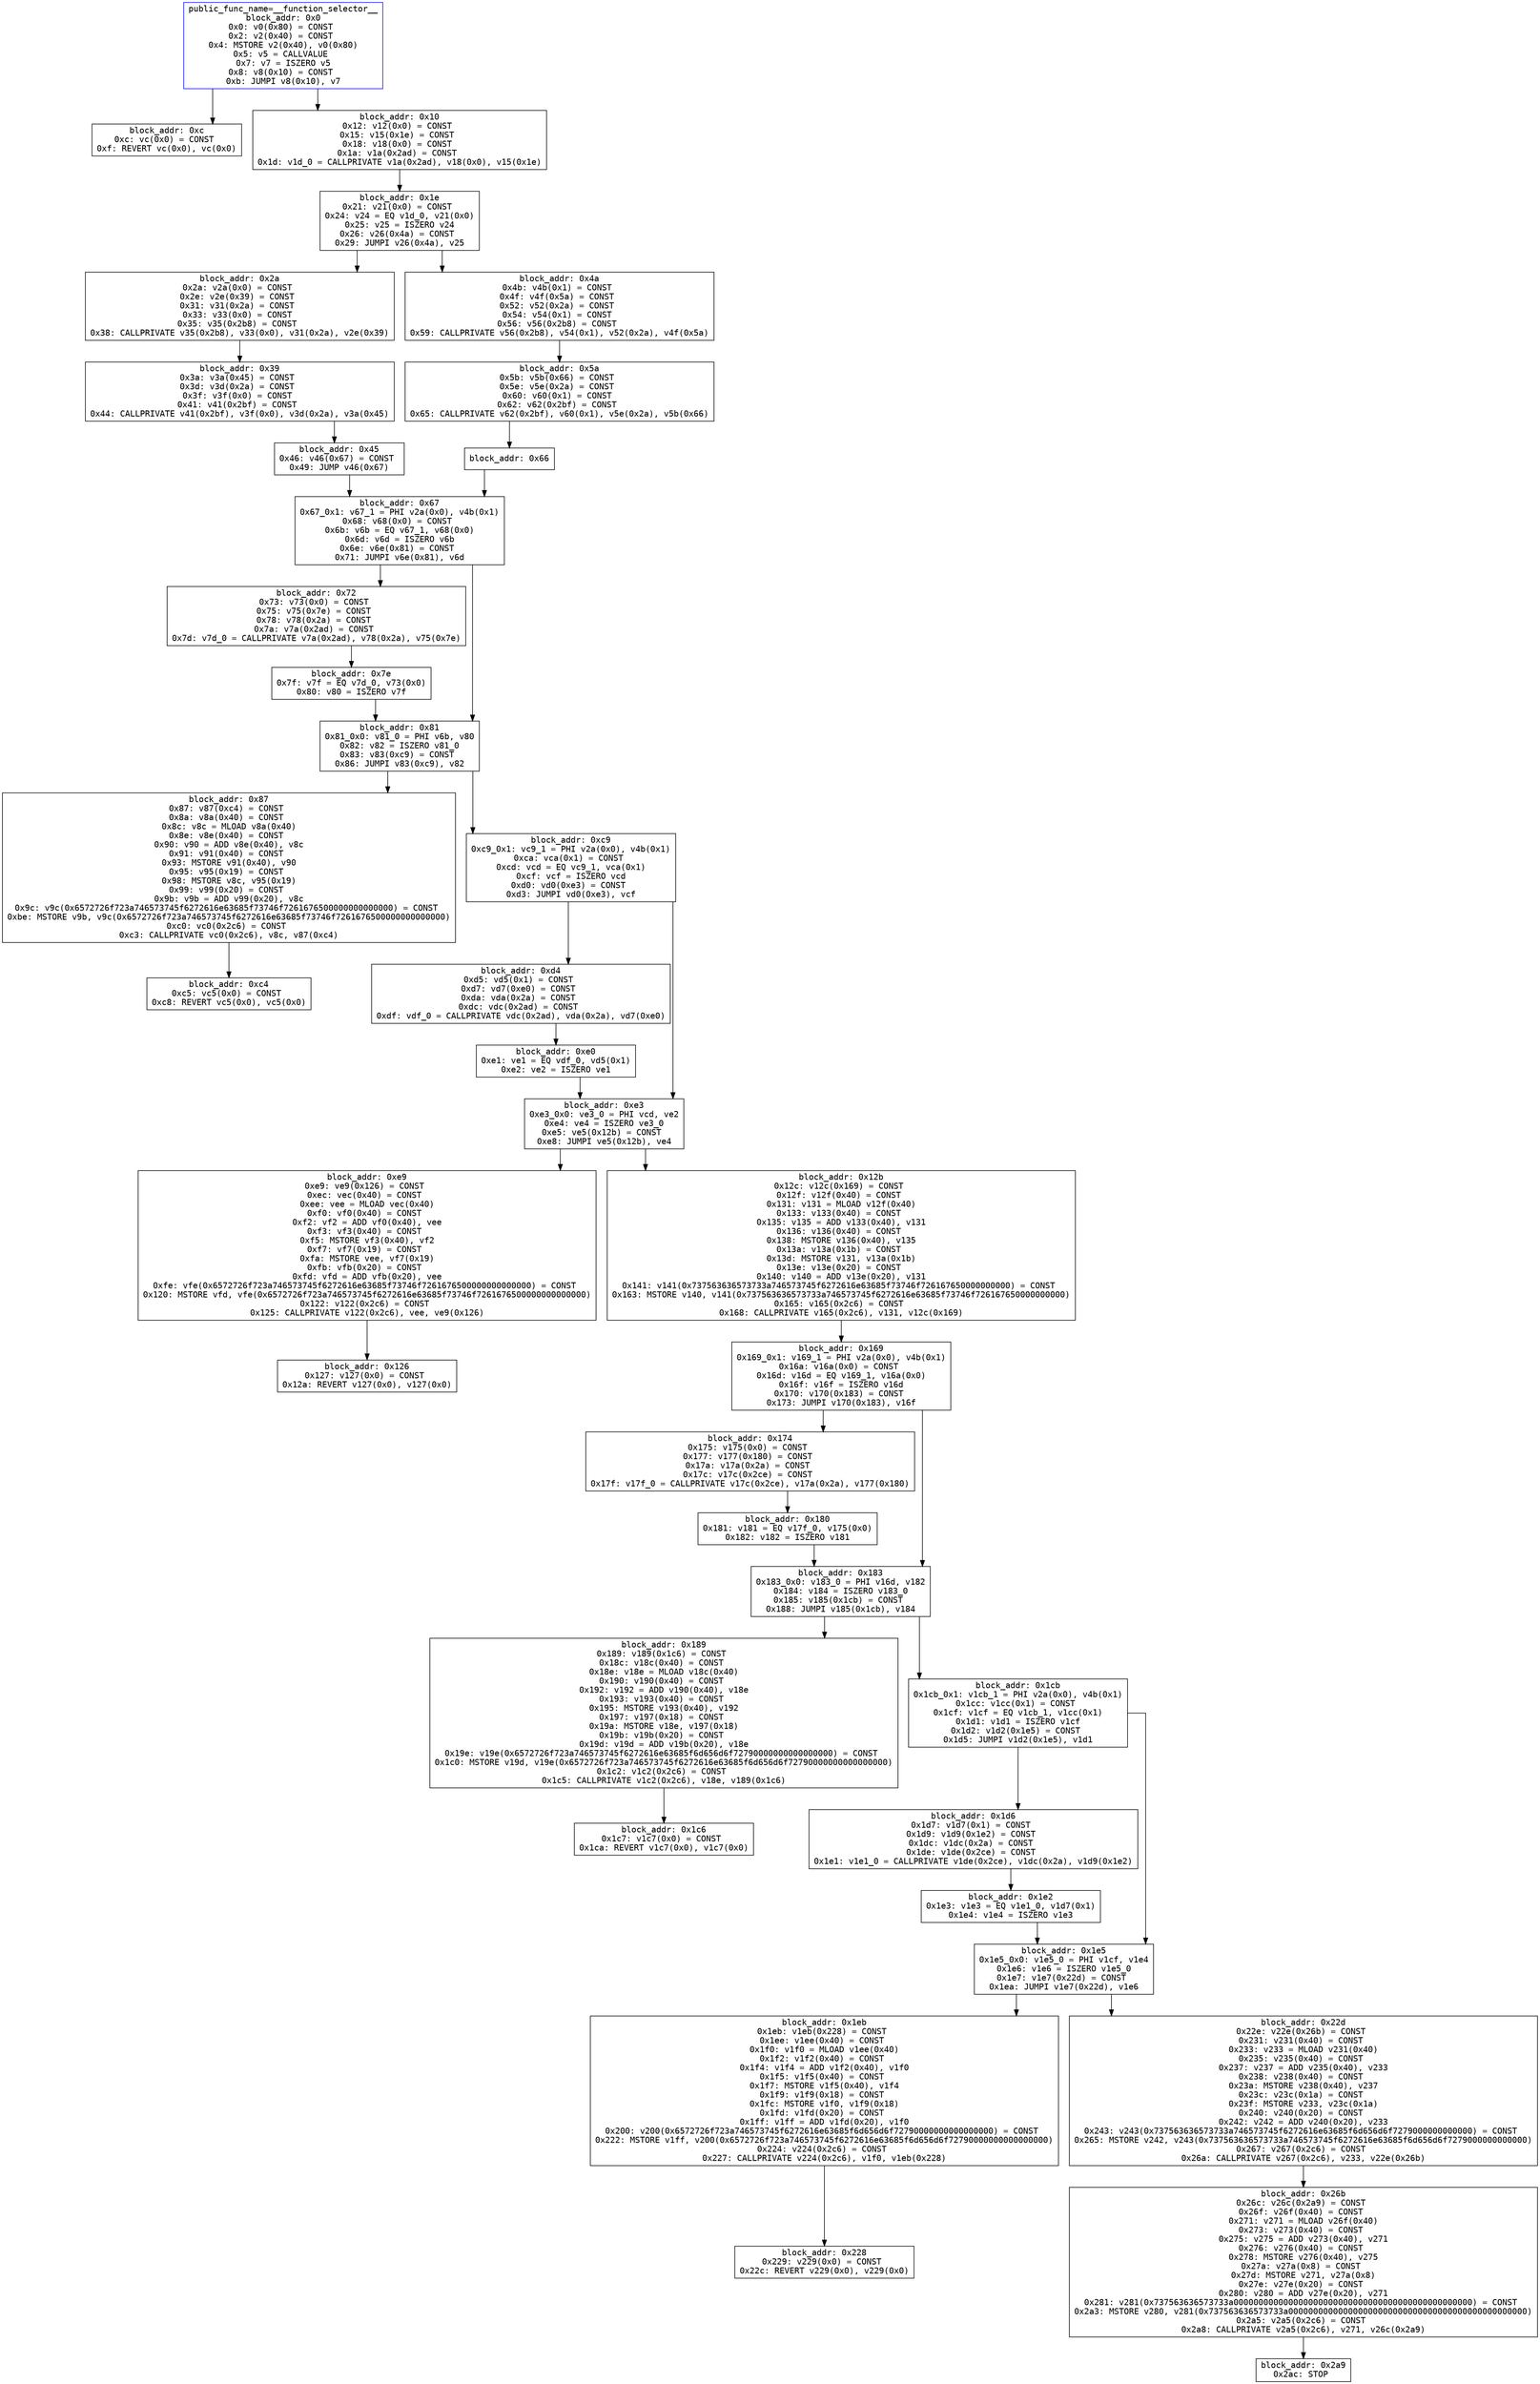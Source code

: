digraph g {
	splines=ortho;
	node[fontname="courier"];
	"0x0" [shape=box, color=blue, label="public_func_name=__function_selector__
block_addr: 0x0
0x0: v0(0x80) = CONST 
0x2: v2(0x40) = CONST 
0x4: MSTORE v2(0x40), v0(0x80)
0x5: v5 = CALLVALUE 
0x7: v7 = ISZERO v5
0x8: v8(0x10) = CONST 
0xb: JUMPI v8(0x10), v7"];
	"0xc" [shape=box, color=black, label="block_addr: 0xc
0xc: vc(0x0) = CONST 
0xf: REVERT vc(0x0), vc(0x0)"];
	"0x10" [shape=box, color=black, label="block_addr: 0x10
0x12: v12(0x0) = CONST 
0x15: v15(0x1e) = CONST 
0x18: v18(0x0) = CONST 
0x1a: v1a(0x2ad) = CONST 
0x1d: v1d_0 = CALLPRIVATE v1a(0x2ad), v18(0x0), v15(0x1e)"];
	"0x1e" [shape=box, color=black, label="block_addr: 0x1e
0x21: v21(0x0) = CONST 
0x24: v24 = EQ v1d_0, v21(0x0)
0x25: v25 = ISZERO v24
0x26: v26(0x4a) = CONST 
0x29: JUMPI v26(0x4a), v25"];
	"0x2a" [shape=box, color=black, label="block_addr: 0x2a
0x2a: v2a(0x0) = CONST 
0x2e: v2e(0x39) = CONST 
0x31: v31(0x2a) = CONST 
0x33: v33(0x0) = CONST 
0x35: v35(0x2b8) = CONST 
0x38: CALLPRIVATE v35(0x2b8), v33(0x0), v31(0x2a), v2e(0x39)"];
	"0x39" [shape=box, color=black, label="block_addr: 0x39
0x3a: v3a(0x45) = CONST 
0x3d: v3d(0x2a) = CONST 
0x3f: v3f(0x0) = CONST 
0x41: v41(0x2bf) = CONST 
0x44: CALLPRIVATE v41(0x2bf), v3f(0x0), v3d(0x2a), v3a(0x45)"];
	"0x45" [shape=box, color=black, label="block_addr: 0x45
0x46: v46(0x67) = CONST 
0x49: JUMP v46(0x67)"];
	"0x4a" [shape=box, color=black, label="block_addr: 0x4a
0x4b: v4b(0x1) = CONST 
0x4f: v4f(0x5a) = CONST 
0x52: v52(0x2a) = CONST 
0x54: v54(0x1) = CONST 
0x56: v56(0x2b8) = CONST 
0x59: CALLPRIVATE v56(0x2b8), v54(0x1), v52(0x2a), v4f(0x5a)"];
	"0x5a" [shape=box, color=black, label="block_addr: 0x5a
0x5b: v5b(0x66) = CONST 
0x5e: v5e(0x2a) = CONST 
0x60: v60(0x1) = CONST 
0x62: v62(0x2bf) = CONST 
0x65: CALLPRIVATE v62(0x2bf), v60(0x1), v5e(0x2a), v5b(0x66)"];
	"0x66" [shape=box, color=black, label="block_addr: 0x66"];
	"0x67" [shape=box, color=black, label="block_addr: 0x67
0x67_0x1: v67_1 = PHI v2a(0x0), v4b(0x1)
0x68: v68(0x0) = CONST 
0x6b: v6b = EQ v67_1, v68(0x0)
0x6d: v6d = ISZERO v6b
0x6e: v6e(0x81) = CONST 
0x71: JUMPI v6e(0x81), v6d"];
	"0x72" [shape=box, color=black, label="block_addr: 0x72
0x73: v73(0x0) = CONST 
0x75: v75(0x7e) = CONST 
0x78: v78(0x2a) = CONST 
0x7a: v7a(0x2ad) = CONST 
0x7d: v7d_0 = CALLPRIVATE v7a(0x2ad), v78(0x2a), v75(0x7e)"];
	"0x7e" [shape=box, color=black, label="block_addr: 0x7e
0x7f: v7f = EQ v7d_0, v73(0x0)
0x80: v80 = ISZERO v7f"];
	"0x81" [shape=box, color=black, label="block_addr: 0x81
0x81_0x0: v81_0 = PHI v6b, v80
0x82: v82 = ISZERO v81_0
0x83: v83(0xc9) = CONST 
0x86: JUMPI v83(0xc9), v82"];
	"0x87" [shape=box, color=black, label="block_addr: 0x87
0x87: v87(0xc4) = CONST 
0x8a: v8a(0x40) = CONST 
0x8c: v8c = MLOAD v8a(0x40)
0x8e: v8e(0x40) = CONST 
0x90: v90 = ADD v8e(0x40), v8c
0x91: v91(0x40) = CONST 
0x93: MSTORE v91(0x40), v90
0x95: v95(0x19) = CONST 
0x98: MSTORE v8c, v95(0x19)
0x99: v99(0x20) = CONST 
0x9b: v9b = ADD v99(0x20), v8c
0x9c: v9c(0x6572726f723a746573745f6272616e63685f73746f7261676500000000000000) = CONST 
0xbe: MSTORE v9b, v9c(0x6572726f723a746573745f6272616e63685f73746f7261676500000000000000)
0xc0: vc0(0x2c6) = CONST 
0xc3: CALLPRIVATE vc0(0x2c6), v8c, v87(0xc4)"];
	"0xc4" [shape=box, color=black, label="block_addr: 0xc4
0xc5: vc5(0x0) = CONST 
0xc8: REVERT vc5(0x0), vc5(0x0)"];
	"0xc9" [shape=box, color=black, label="block_addr: 0xc9
0xc9_0x1: vc9_1 = PHI v2a(0x0), v4b(0x1)
0xca: vca(0x1) = CONST 
0xcd: vcd = EQ vc9_1, vca(0x1)
0xcf: vcf = ISZERO vcd
0xd0: vd0(0xe3) = CONST 
0xd3: JUMPI vd0(0xe3), vcf"];
	"0xd4" [shape=box, color=black, label="block_addr: 0xd4
0xd5: vd5(0x1) = CONST 
0xd7: vd7(0xe0) = CONST 
0xda: vda(0x2a) = CONST 
0xdc: vdc(0x2ad) = CONST 
0xdf: vdf_0 = CALLPRIVATE vdc(0x2ad), vda(0x2a), vd7(0xe0)"];
	"0xe0" [shape=box, color=black, label="block_addr: 0xe0
0xe1: ve1 = EQ vdf_0, vd5(0x1)
0xe2: ve2 = ISZERO ve1"];
	"0xe3" [shape=box, color=black, label="block_addr: 0xe3
0xe3_0x0: ve3_0 = PHI vcd, ve2
0xe4: ve4 = ISZERO ve3_0
0xe5: ve5(0x12b) = CONST 
0xe8: JUMPI ve5(0x12b), ve4"];
	"0xe9" [shape=box, color=black, label="block_addr: 0xe9
0xe9: ve9(0x126) = CONST 
0xec: vec(0x40) = CONST 
0xee: vee = MLOAD vec(0x40)
0xf0: vf0(0x40) = CONST 
0xf2: vf2 = ADD vf0(0x40), vee
0xf3: vf3(0x40) = CONST 
0xf5: MSTORE vf3(0x40), vf2
0xf7: vf7(0x19) = CONST 
0xfa: MSTORE vee, vf7(0x19)
0xfb: vfb(0x20) = CONST 
0xfd: vfd = ADD vfb(0x20), vee
0xfe: vfe(0x6572726f723a746573745f6272616e63685f73746f7261676500000000000000) = CONST 
0x120: MSTORE vfd, vfe(0x6572726f723a746573745f6272616e63685f73746f7261676500000000000000)
0x122: v122(0x2c6) = CONST 
0x125: CALLPRIVATE v122(0x2c6), vee, ve9(0x126)"];
	"0x126" [shape=box, color=black, label="block_addr: 0x126
0x127: v127(0x0) = CONST 
0x12a: REVERT v127(0x0), v127(0x0)"];
	"0x12b" [shape=box, color=black, label="block_addr: 0x12b
0x12c: v12c(0x169) = CONST 
0x12f: v12f(0x40) = CONST 
0x131: v131 = MLOAD v12f(0x40)
0x133: v133(0x40) = CONST 
0x135: v135 = ADD v133(0x40), v131
0x136: v136(0x40) = CONST 
0x138: MSTORE v136(0x40), v135
0x13a: v13a(0x1b) = CONST 
0x13d: MSTORE v131, v13a(0x1b)
0x13e: v13e(0x20) = CONST 
0x140: v140 = ADD v13e(0x20), v131
0x141: v141(0x737563636573733a746573745f6272616e63685f73746f726167650000000000) = CONST 
0x163: MSTORE v140, v141(0x737563636573733a746573745f6272616e63685f73746f726167650000000000)
0x165: v165(0x2c6) = CONST 
0x168: CALLPRIVATE v165(0x2c6), v131, v12c(0x169)"];
	"0x169" [shape=box, color=black, label="block_addr: 0x169
0x169_0x1: v169_1 = PHI v2a(0x0), v4b(0x1)
0x16a: v16a(0x0) = CONST 
0x16d: v16d = EQ v169_1, v16a(0x0)
0x16f: v16f = ISZERO v16d
0x170: v170(0x183) = CONST 
0x173: JUMPI v170(0x183), v16f"];
	"0x174" [shape=box, color=black, label="block_addr: 0x174
0x175: v175(0x0) = CONST 
0x177: v177(0x180) = CONST 
0x17a: v17a(0x2a) = CONST 
0x17c: v17c(0x2ce) = CONST 
0x17f: v17f_0 = CALLPRIVATE v17c(0x2ce), v17a(0x2a), v177(0x180)"];
	"0x180" [shape=box, color=black, label="block_addr: 0x180
0x181: v181 = EQ v17f_0, v175(0x0)
0x182: v182 = ISZERO v181"];
	"0x183" [shape=box, color=black, label="block_addr: 0x183
0x183_0x0: v183_0 = PHI v16d, v182
0x184: v184 = ISZERO v183_0
0x185: v185(0x1cb) = CONST 
0x188: JUMPI v185(0x1cb), v184"];
	"0x189" [shape=box, color=black, label="block_addr: 0x189
0x189: v189(0x1c6) = CONST 
0x18c: v18c(0x40) = CONST 
0x18e: v18e = MLOAD v18c(0x40)
0x190: v190(0x40) = CONST 
0x192: v192 = ADD v190(0x40), v18e
0x193: v193(0x40) = CONST 
0x195: MSTORE v193(0x40), v192
0x197: v197(0x18) = CONST 
0x19a: MSTORE v18e, v197(0x18)
0x19b: v19b(0x20) = CONST 
0x19d: v19d = ADD v19b(0x20), v18e
0x19e: v19e(0x6572726f723a746573745f6272616e63685f6d656d6f72790000000000000000) = CONST 
0x1c0: MSTORE v19d, v19e(0x6572726f723a746573745f6272616e63685f6d656d6f72790000000000000000)
0x1c2: v1c2(0x2c6) = CONST 
0x1c5: CALLPRIVATE v1c2(0x2c6), v18e, v189(0x1c6)"];
	"0x1c6" [shape=box, color=black, label="block_addr: 0x1c6
0x1c7: v1c7(0x0) = CONST 
0x1ca: REVERT v1c7(0x0), v1c7(0x0)"];
	"0x1cb" [shape=box, color=black, label="block_addr: 0x1cb
0x1cb_0x1: v1cb_1 = PHI v2a(0x0), v4b(0x1)
0x1cc: v1cc(0x1) = CONST 
0x1cf: v1cf = EQ v1cb_1, v1cc(0x1)
0x1d1: v1d1 = ISZERO v1cf
0x1d2: v1d2(0x1e5) = CONST 
0x1d5: JUMPI v1d2(0x1e5), v1d1"];
	"0x1d6" [shape=box, color=black, label="block_addr: 0x1d6
0x1d7: v1d7(0x1) = CONST 
0x1d9: v1d9(0x1e2) = CONST 
0x1dc: v1dc(0x2a) = CONST 
0x1de: v1de(0x2ce) = CONST 
0x1e1: v1e1_0 = CALLPRIVATE v1de(0x2ce), v1dc(0x2a), v1d9(0x1e2)"];
	"0x1e2" [shape=box, color=black, label="block_addr: 0x1e2
0x1e3: v1e3 = EQ v1e1_0, v1d7(0x1)
0x1e4: v1e4 = ISZERO v1e3"];
	"0x1e5" [shape=box, color=black, label="block_addr: 0x1e5
0x1e5_0x0: v1e5_0 = PHI v1cf, v1e4
0x1e6: v1e6 = ISZERO v1e5_0
0x1e7: v1e7(0x22d) = CONST 
0x1ea: JUMPI v1e7(0x22d), v1e6"];
	"0x1eb" [shape=box, color=black, label="block_addr: 0x1eb
0x1eb: v1eb(0x228) = CONST 
0x1ee: v1ee(0x40) = CONST 
0x1f0: v1f0 = MLOAD v1ee(0x40)
0x1f2: v1f2(0x40) = CONST 
0x1f4: v1f4 = ADD v1f2(0x40), v1f0
0x1f5: v1f5(0x40) = CONST 
0x1f7: MSTORE v1f5(0x40), v1f4
0x1f9: v1f9(0x18) = CONST 
0x1fc: MSTORE v1f0, v1f9(0x18)
0x1fd: v1fd(0x20) = CONST 
0x1ff: v1ff = ADD v1fd(0x20), v1f0
0x200: v200(0x6572726f723a746573745f6272616e63685f6d656d6f72790000000000000000) = CONST 
0x222: MSTORE v1ff, v200(0x6572726f723a746573745f6272616e63685f6d656d6f72790000000000000000)
0x224: v224(0x2c6) = CONST 
0x227: CALLPRIVATE v224(0x2c6), v1f0, v1eb(0x228)"];
	"0x228" [shape=box, color=black, label="block_addr: 0x228
0x229: v229(0x0) = CONST 
0x22c: REVERT v229(0x0), v229(0x0)"];
	"0x22d" [shape=box, color=black, label="block_addr: 0x22d
0x22e: v22e(0x26b) = CONST 
0x231: v231(0x40) = CONST 
0x233: v233 = MLOAD v231(0x40)
0x235: v235(0x40) = CONST 
0x237: v237 = ADD v235(0x40), v233
0x238: v238(0x40) = CONST 
0x23a: MSTORE v238(0x40), v237
0x23c: v23c(0x1a) = CONST 
0x23f: MSTORE v233, v23c(0x1a)
0x240: v240(0x20) = CONST 
0x242: v242 = ADD v240(0x20), v233
0x243: v243(0x737563636573733a746573745f6272616e63685f6d656d6f7279000000000000) = CONST 
0x265: MSTORE v242, v243(0x737563636573733a746573745f6272616e63685f6d656d6f7279000000000000)
0x267: v267(0x2c6) = CONST 
0x26a: CALLPRIVATE v267(0x2c6), v233, v22e(0x26b)"];
	"0x26b" [shape=box, color=black, label="block_addr: 0x26b
0x26c: v26c(0x2a9) = CONST 
0x26f: v26f(0x40) = CONST 
0x271: v271 = MLOAD v26f(0x40)
0x273: v273(0x40) = CONST 
0x275: v275 = ADD v273(0x40), v271
0x276: v276(0x40) = CONST 
0x278: MSTORE v276(0x40), v275
0x27a: v27a(0x8) = CONST 
0x27d: MSTORE v271, v27a(0x8)
0x27e: v27e(0x20) = CONST 
0x280: v280 = ADD v27e(0x20), v271
0x281: v281(0x737563636573733a000000000000000000000000000000000000000000000000) = CONST 
0x2a3: MSTORE v280, v281(0x737563636573733a000000000000000000000000000000000000000000000000)
0x2a5: v2a5(0x2c6) = CONST 
0x2a8: CALLPRIVATE v2a5(0x2c6), v271, v26c(0x2a9)"];
	"0x2a9" [shape=box, color=black, label="block_addr: 0x2a9
0x2ac: STOP "];

	"0x0" -> "0xc";
	"0x0" -> "0x10";
	"0x10" -> "0x1e";
	"0x1e" -> "0x2a";
	"0x1e" -> "0x4a";
	"0x2a" -> "0x39";
	"0x39" -> "0x45";
	"0x45" -> "0x67";
	"0x4a" -> "0x5a";
	"0x5a" -> "0x66";
	"0x66" -> "0x67";
	"0x67" -> "0x72";
	"0x67" -> "0x81";
	"0x72" -> "0x7e";
	"0x7e" -> "0x81";
	"0x81" -> "0x87";
	"0x81" -> "0xc9";
	"0x87" -> "0xc4";
	"0xc9" -> "0xd4";
	"0xc9" -> "0xe3";
	"0xd4" -> "0xe0";
	"0xe0" -> "0xe3";
	"0xe3" -> "0xe9";
	"0xe3" -> "0x12b";
	"0xe9" -> "0x126";
	"0x12b" -> "0x169";
	"0x169" -> "0x174";
	"0x169" -> "0x183";
	"0x174" -> "0x180";
	"0x180" -> "0x183";
	"0x183" -> "0x189";
	"0x183" -> "0x1cb";
	"0x189" -> "0x1c6";
	"0x1cb" -> "0x1d6";
	"0x1cb" -> "0x1e5";
	"0x1d6" -> "0x1e2";
	"0x1e2" -> "0x1e5";
	"0x1e5" -> "0x1eb";
	"0x1e5" -> "0x22d";
	"0x1eb" -> "0x228";
	"0x22d" -> "0x26b";
	"0x26b" -> "0x2a9";
}